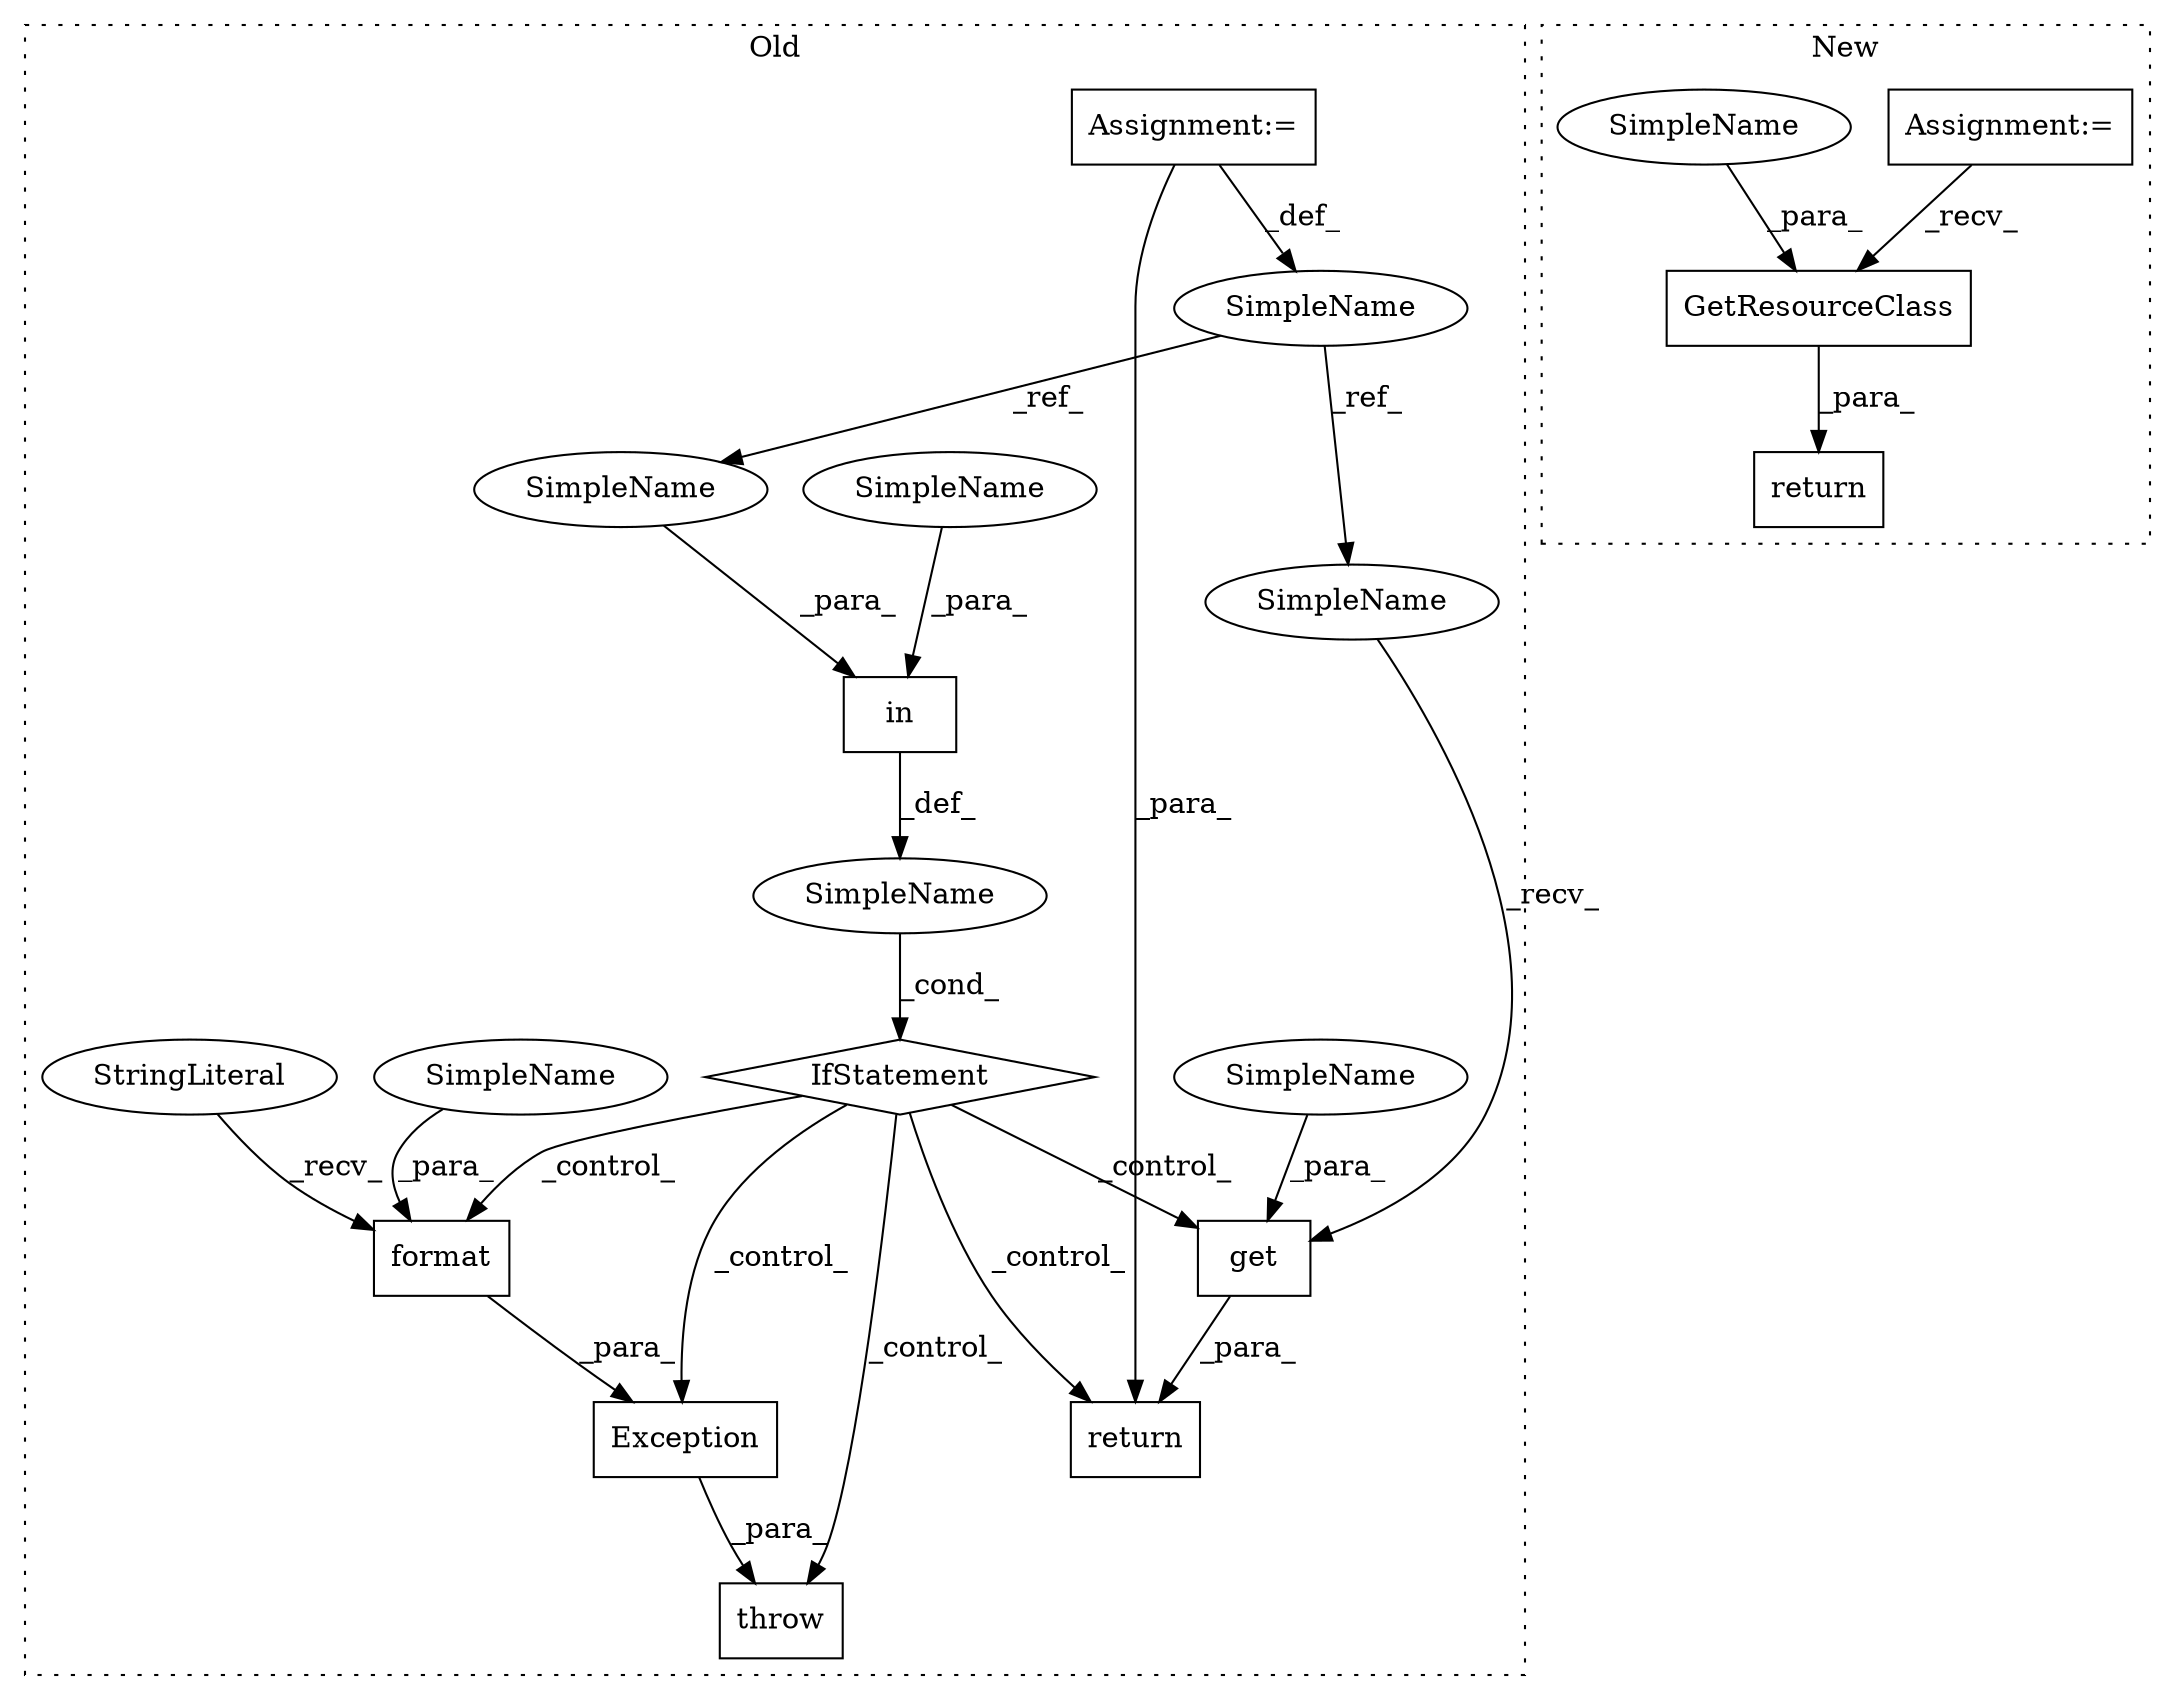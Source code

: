 digraph G {
subgraph cluster0 {
1 [label="Exception" a="32" s="1112,1197" l="10,1" shape="box"];
3 [label="SimpleName" a="42" s="" l="" shape="ellipse"];
4 [label="throw" a="53" s="1106" l="6" shape="box"];
5 [label="get" a="32" s="1063,1083" l="4,1" shape="box"];
6 [label="format" a="32" s="1173,1196" l="7,1" shape="box"];
7 [label="StringLiteral" a="45" s="1122" l="50" shape="ellipse"];
8 [label="IfStatement" a="25" s="975,1024" l="8,2" shape="diamond"];
10 [label="Assignment:=" a="7" s="948" l="21" shape="box"];
11 [label="return" a="41" s="1034" l="7" shape="box"];
12 [label="in" a="105" s="983" l="41" shape="box"];
13 [label="SimpleName" a="42" s="948" l="21" shape="ellipse"];
15 [label="SimpleName" a="42" s="983" l="16" shape="ellipse"];
16 [label="SimpleName" a="42" s="1180" l="16" shape="ellipse"];
17 [label="SimpleName" a="42" s="1067" l="16" shape="ellipse"];
18 [label="SimpleName" a="42" s="1041" l="21" shape="ellipse"];
19 [label="SimpleName" a="42" s="1003" l="21" shape="ellipse"];
label = "Old";
style="dotted";
}
subgraph cluster1 {
2 [label="GetResourceClass" a="32" s="922,970" l="17,1" shape="box"];
9 [label="Assignment:=" a="7" s="892" l="8" shape="box"];
14 [label="return" a="41" s="906" l="7" shape="box"];
20 [label="SimpleName" a="42" s="954" l="16" shape="ellipse"];
label = "New";
style="dotted";
}
1 -> 4 [label="_para_"];
2 -> 14 [label="_para_"];
3 -> 8 [label="_cond_"];
5 -> 11 [label="_para_"];
6 -> 1 [label="_para_"];
7 -> 6 [label="_recv_"];
8 -> 1 [label="_control_"];
8 -> 5 [label="_control_"];
8 -> 6 [label="_control_"];
8 -> 11 [label="_control_"];
8 -> 4 [label="_control_"];
9 -> 2 [label="_recv_"];
10 -> 13 [label="_def_"];
10 -> 11 [label="_para_"];
12 -> 3 [label="_def_"];
13 -> 19 [label="_ref_"];
13 -> 18 [label="_ref_"];
15 -> 12 [label="_para_"];
16 -> 6 [label="_para_"];
17 -> 5 [label="_para_"];
18 -> 5 [label="_recv_"];
19 -> 12 [label="_para_"];
20 -> 2 [label="_para_"];
}